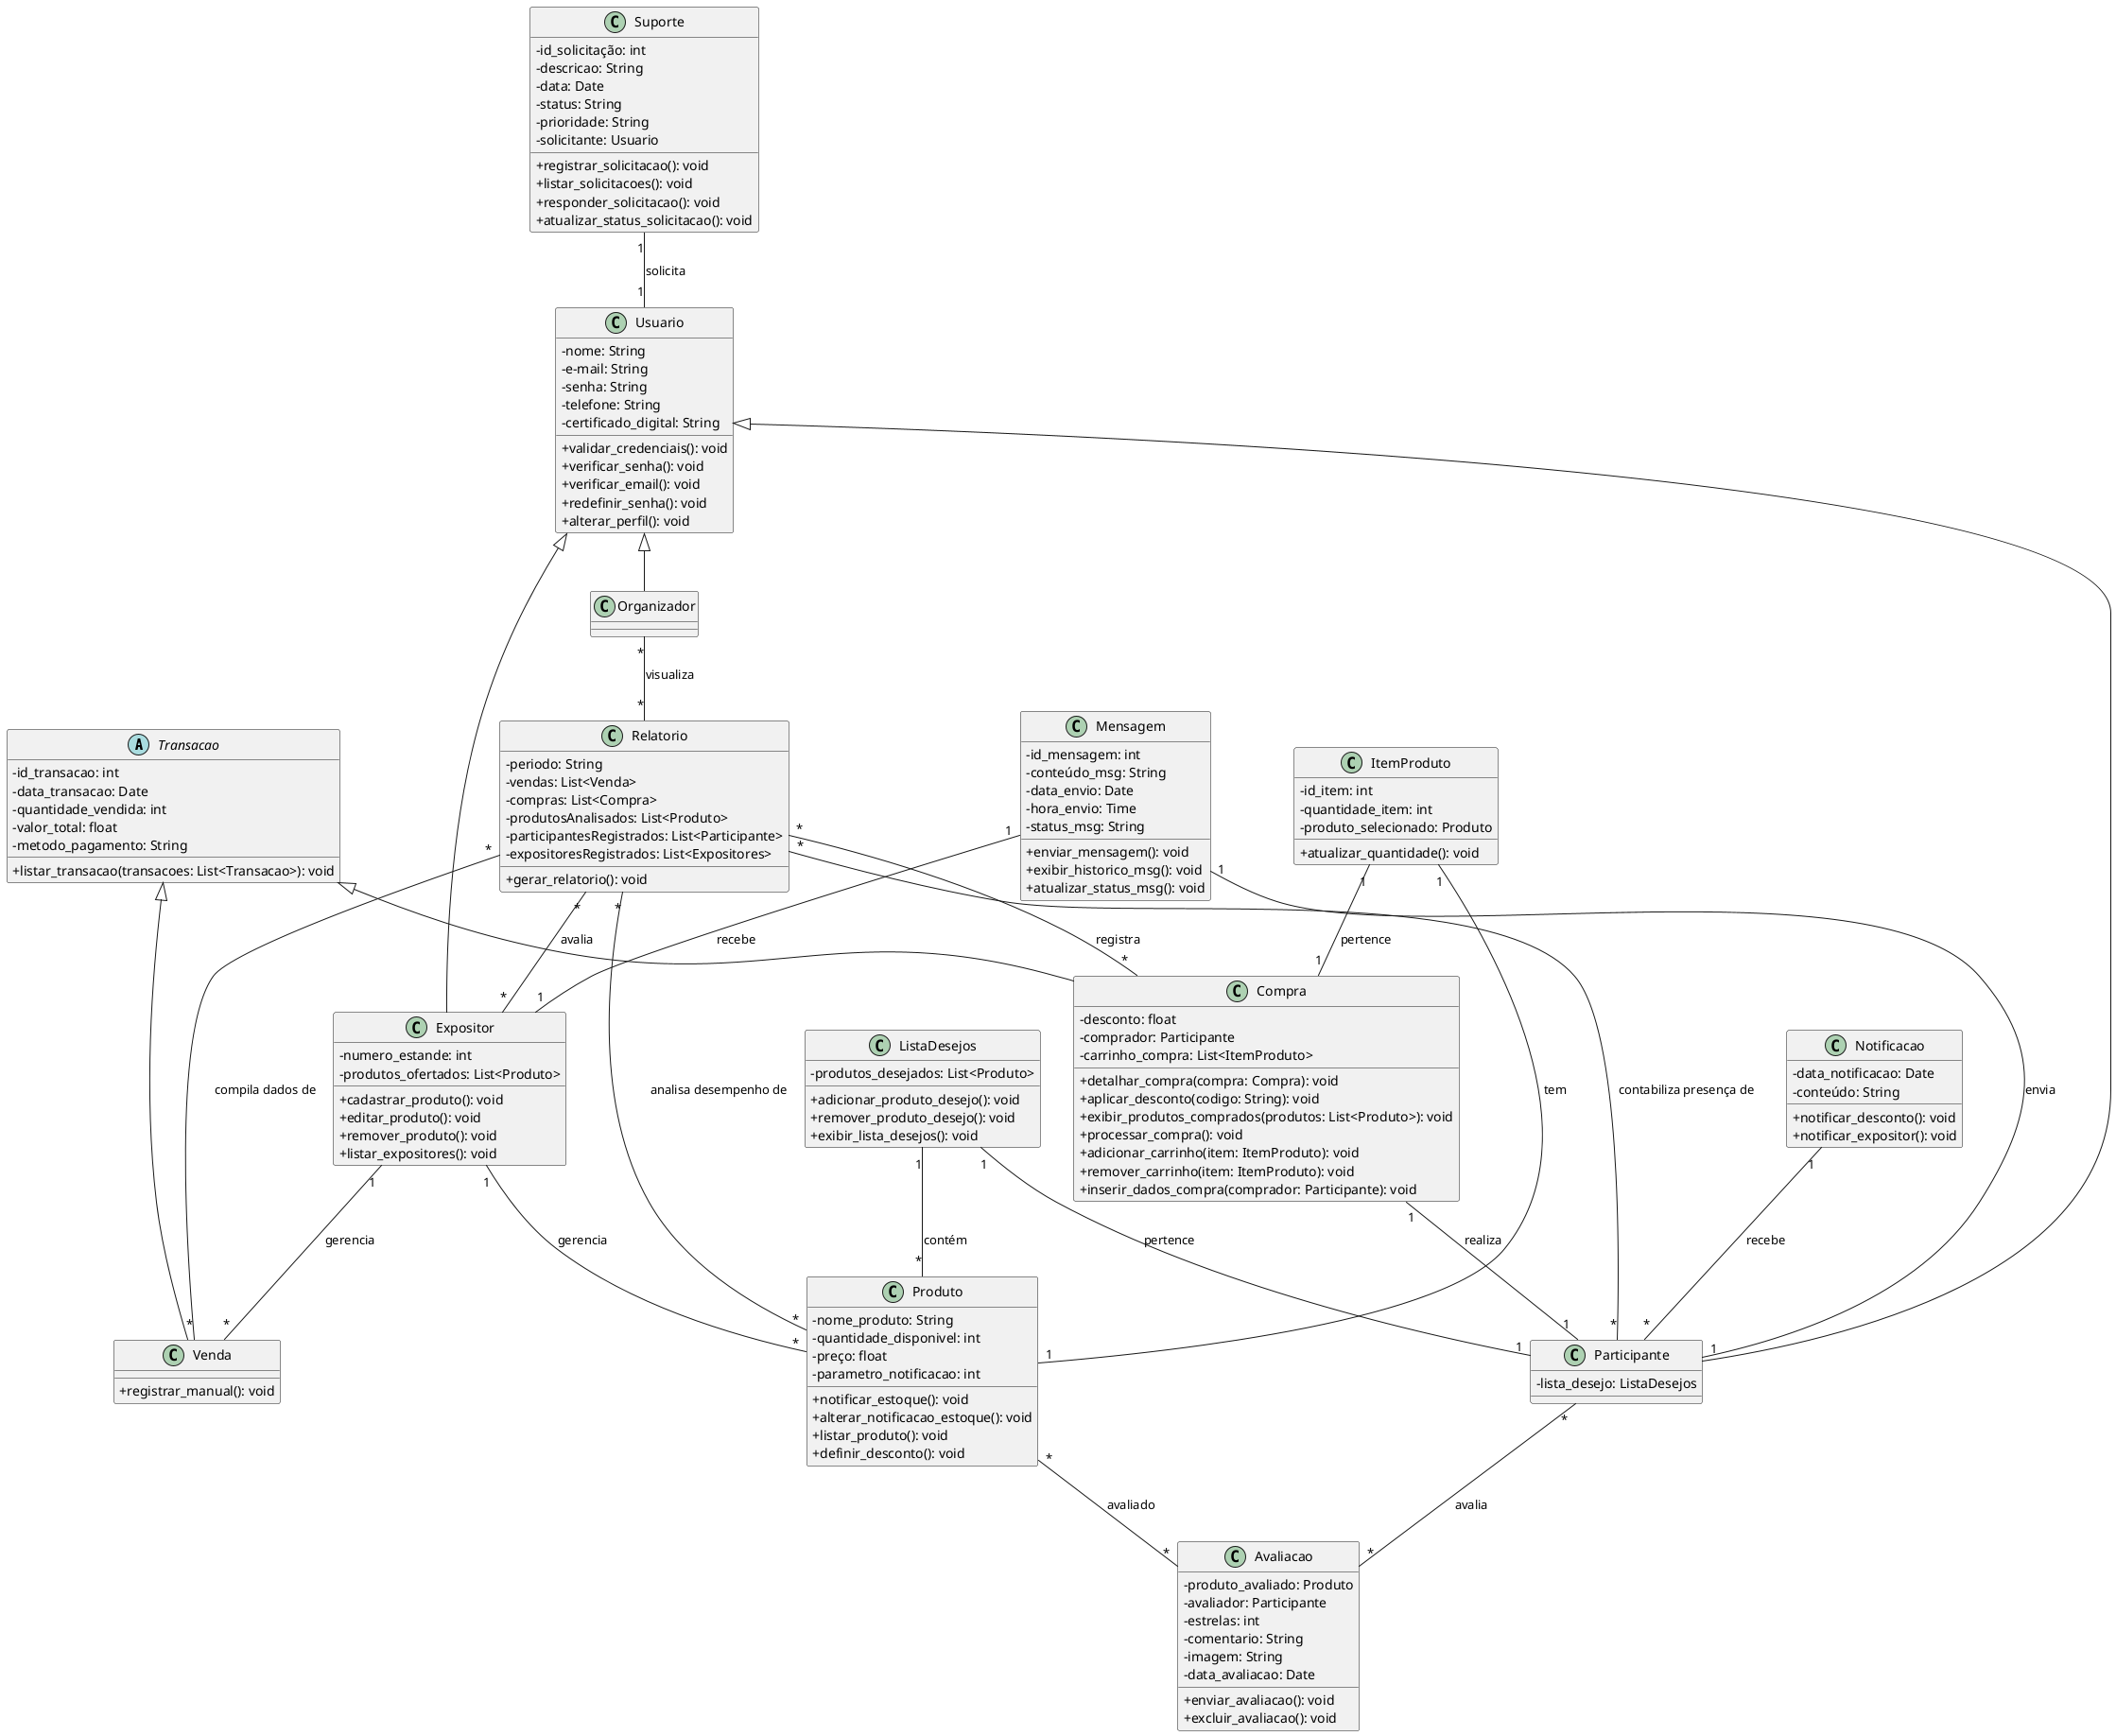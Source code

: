 @startuml
skinparam classAttributeIconSize 0


abstract class Transacao {
    -id_transacao: int
    -data_transacao: Date
    -quantidade_vendida: int
    -valor_total: float
    -metodo_pagamento: String
    +listar_transacao(transacoes: List<Transacao>): void
}

class Compra extends Transacao {
    -desconto: float
    -comprador: Participante
    -carrinho_compra: List<ItemProduto>
    +detalhar_compra(compra: Compra): void
    +aplicar_desconto(codigo: String): void
    +exibir_produtos_comprados(produtos: List<Produto>): void
    +processar_compra(): void
    +adicionar_carrinho(item: ItemProduto): void
    +remover_carrinho(item: ItemProduto): void
    +inserir_dados_compra(comprador: Participante): void
}

class Venda extends Transacao {
    +registrar_manual(): void
}

class Usuario {
    -nome: String
    -e-mail: String
    -senha: String
    -telefone: String
    -certificado_digital: String
    +validar_credenciais(): void
    +verificar_senha(): void
    +verificar_email(): void
    +redefinir_senha(): void
    +alterar_perfil(): void
}

class Organizador extends Usuario {}

class Participante extends Usuario {
    -lista_desejo: ListaDesejos
}

class Expositor extends Usuario {
    -numero_estande: int
    -produtos_ofertados: List<Produto>
    +cadastrar_produto(): void
    +editar_produto(): void
    +remover_produto(): void
    +listar_expositores(): void
}

class Produto {
    -nome_produto: String
    -quantidade_disponivel: int
    -preço: float
    -parametro_notificacao: int
    +notificar_estoque(): void
    +alterar_notificacao_estoque(): void
    +listar_produto(): void
    +definir_desconto(): void
}

class ItemProduto {
    -id_item: int
    -quantidade_item: int
    -produto_selecionado: Produto
    +atualizar_quantidade(): void
}

class ListaDesejos {
    -produtos_desejados: List<Produto>
    +adicionar_produto_desejo(): void
    +remover_produto_desejo(): void
    +exibir_lista_desejos(): void
}

class Notificacao {
    -data_notificacao: Date
    -conteúdo: String
    +notificar_desconto(): void
    +notificar_expositor(): void
}

class Mensagem {
    -id_mensagem: int
    -conteúdo_msg: String
    -data_envio: Date
    -hora_envio: Time
    -status_msg: String
    +enviar_mensagem(): void
    +exibir_historico_msg(): void
    +atualizar_status_msg(): void
}

class Suporte {
    -id_solicitação: int
    -descricao: String
    -data: Date
    -status: String
    -prioridade: String
    -solicitante: Usuario
    +registrar_solicitacao(): void
    +listar_solicitacoes(): void
    +responder_solicitacao(): void
    +atualizar_status_solicitacao(): void
}

class Avaliacao {
    -produto_avaliado: Produto
    -avaliador: Participante
    -estrelas: int
    -comentario: String
    -imagem: String
    -data_avaliacao: Date
    +enviar_avaliacao(): void
    +excluir_avaliacao(): void
}

class Relatorio {
    -periodo: String
    -vendas: List<Venda> 
    -compras: List<Compra> 
    -produtosAnalisados: List<Produto> 
    -participantesRegistrados: List<Participante> 
    -expositoresRegistrados: List<Expositores> 
    +gerar_relatorio(): void
}

' Associações

Organizador "*" -- "*" Relatorio: "visualiza"
Relatorio "*" -- "*" Venda : "compila dados de"
Relatorio "*" -- "*" Compra : "registra"
Relatorio "*" -- "*" Produto : "analisa desempenho de"
Relatorio "*" -- "*" Expositor : "avalia"
Relatorio "*" -- "*" Participante : "contabiliza presença de"
Participante "*" -- "*" Avaliacao: "avalia"
Produto "*" -- "*" Avaliacao: "avaliado"
ListaDesejos "1" -- "1" Participante: "pertence"
ListaDesejos "1" -- "*" Produto: "contém"
ItemProduto "1" -- "1" Produto: "tem"
ItemProduto "1" -- "1" Compra: "pertence"
Compra "1" -- "1" Participante: "realiza"
Expositor "1" -- "*" Produto: "gerencia"
Expositor "1" -- "*" Venda: "gerencia"
Notificacao "1" -- "*" Participante: "recebe"
Mensagem "1" -- "1" Participante: "envia"
Mensagem "1" -- "1" Expositor: "recebe"
Suporte "1" -- "1" Usuario: "solicita"
@enduml